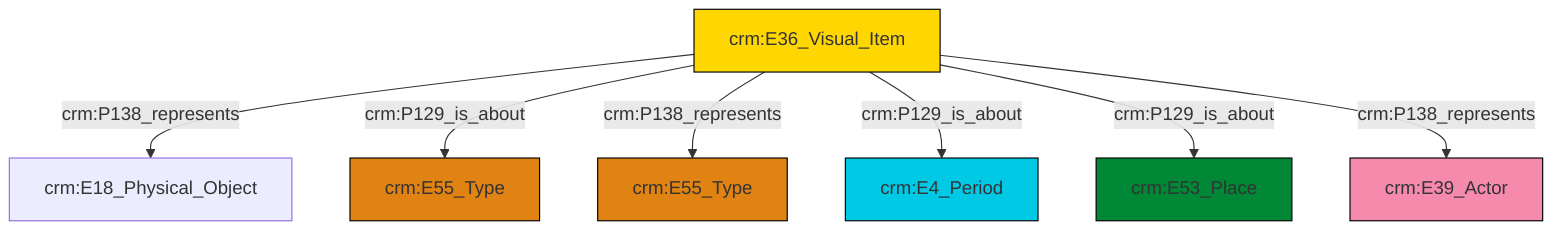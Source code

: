 graph TD
classDef Literal fill:#f2f2f2,stroke:#000000;
classDef CRM_Entity fill:#FFFFFF,stroke:#000000;
classDef Temporal_Entity fill:#00C9E6, stroke:#000000;
classDef Type fill:#E18312, stroke:#000000;
classDef Time-Span fill:#2C9C91, stroke:#000000;
classDef Appellation fill:#FFEB7F, stroke:#000000;
classDef Place fill:#008836, stroke:#000000;
classDef Persistent_Item fill:#B266B2, stroke:#000000;
classDef Conceptual_Object fill:#FFD700, stroke:#000000;
classDef Physical_Thing fill:#D2B48C, stroke:#000000;
classDef Actor fill:#f58aad, stroke:#000000;
classDef PC_Classes fill:#4ce600, stroke:#000000;
classDef Multi fill:#cccccc,stroke:#000000;

0["crm:E36_Visual_Item"]:::Conceptual_Object -->|crm:P138_represents| 2["crm:E18_Physical_Object"]:::Default
0["crm:E36_Visual_Item"]:::Conceptual_Object -->|crm:P129_is_about| 5["crm:E55_Type"]:::Type
0["crm:E36_Visual_Item"]:::Conceptual_Object -->|crm:P138_represents| 8["crm:E55_Type"]:::Type
0["crm:E36_Visual_Item"]:::Conceptual_Object -->|crm:P129_is_about| 3["crm:E4_Period"]:::Temporal_Entity
0["crm:E36_Visual_Item"]:::Conceptual_Object -->|crm:P129_is_about| 6["crm:E53_Place"]:::Place
0["crm:E36_Visual_Item"]:::Conceptual_Object -->|crm:P138_represents| 9["crm:E39_Actor"]:::Actor